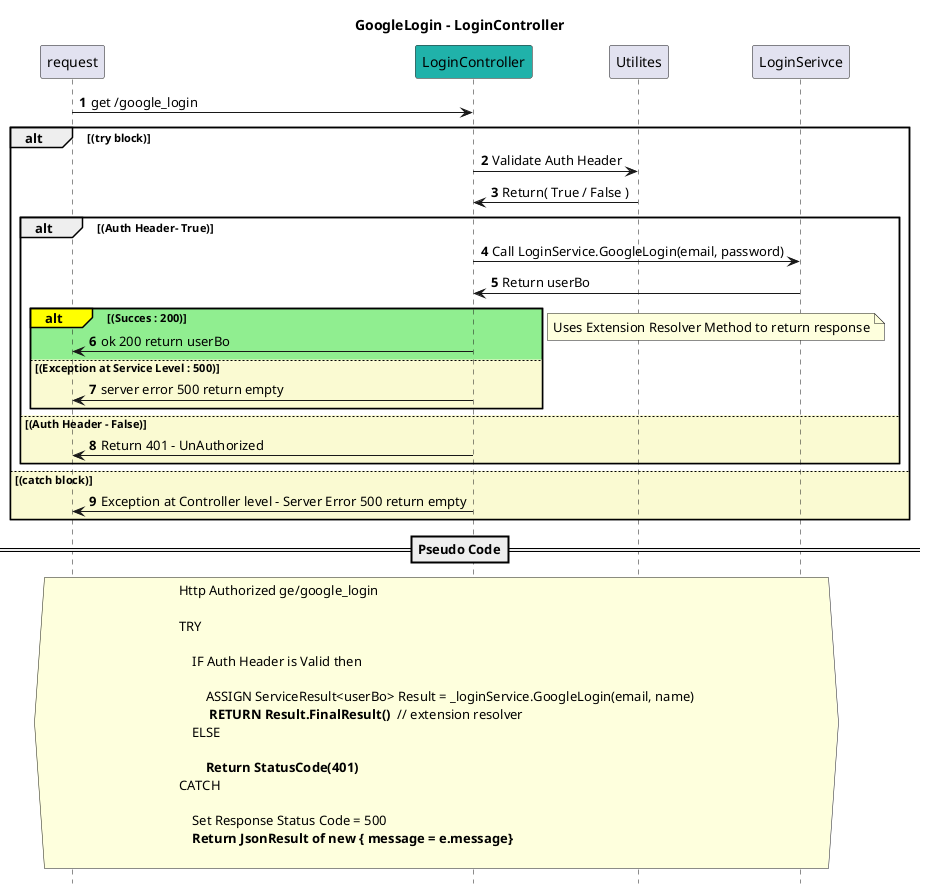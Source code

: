 @startuml

title GoogleLogin - LoginController
autonumber
hide footbox

participant request
participant LoginController #LightSeaGreen
participant Utilites 
participant LoginSerivce  

request -> LoginController : get /google_login

alt (try block)

    LoginController -> Utilites : Validate Auth Header
    Utilites -> LoginController : Return( True / False )

    alt (Auth Header- True)

        LoginController -> LoginSerivce : Call LoginService.GoogleLogin(email, password)
        LoginSerivce -> LoginController : Return userBo

        alt#Yellow #LightGreen (Succes : 200)

            LoginController -> request : ok 200 return userBo

        else #LightGoldenRodYellow (Exception at Service Level : 500)

            LoginController -> request : server error 500 return empty
        end
        note left: Uses Extension Resolver Method to return response

    else #LightGoldenRodYellow (Auth Header - False)

     LoginController -> request :Return 401 - UnAuthorized 
    end

else #LightGoldenRodYellow (catch block)
    LoginController -> request : Exception at Controller level - Server Error 500 return empty
end

==Pseudo Code==

hnote across
Http Authorized ge/google_login

TRY

    IF Auth Header is Valid then

        ASSIGN ServiceResult<userBo> Result = _loginService.GoogleLogin(email, name)
        ** RETURN Result.FinalResult() ** // extension resolver
    ELSE

        **Return StatusCode(401)**
CATCH

    Set Response Status Code = 500
    **Return JsonResult of new { message = e.message}**

end note


@enduml